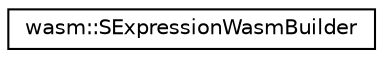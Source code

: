 digraph "Graphical Class Hierarchy"
{
  edge [fontname="Helvetica",fontsize="10",labelfontname="Helvetica",labelfontsize="10"];
  node [fontname="Helvetica",fontsize="10",shape=record];
  rankdir="LR";
  Node0 [label="wasm::SExpressionWasmBuilder",height=0.2,width=0.4,color="black", fillcolor="white", style="filled",URL="$classwasm_1_1_s_expression_wasm_builder.html"];
}
